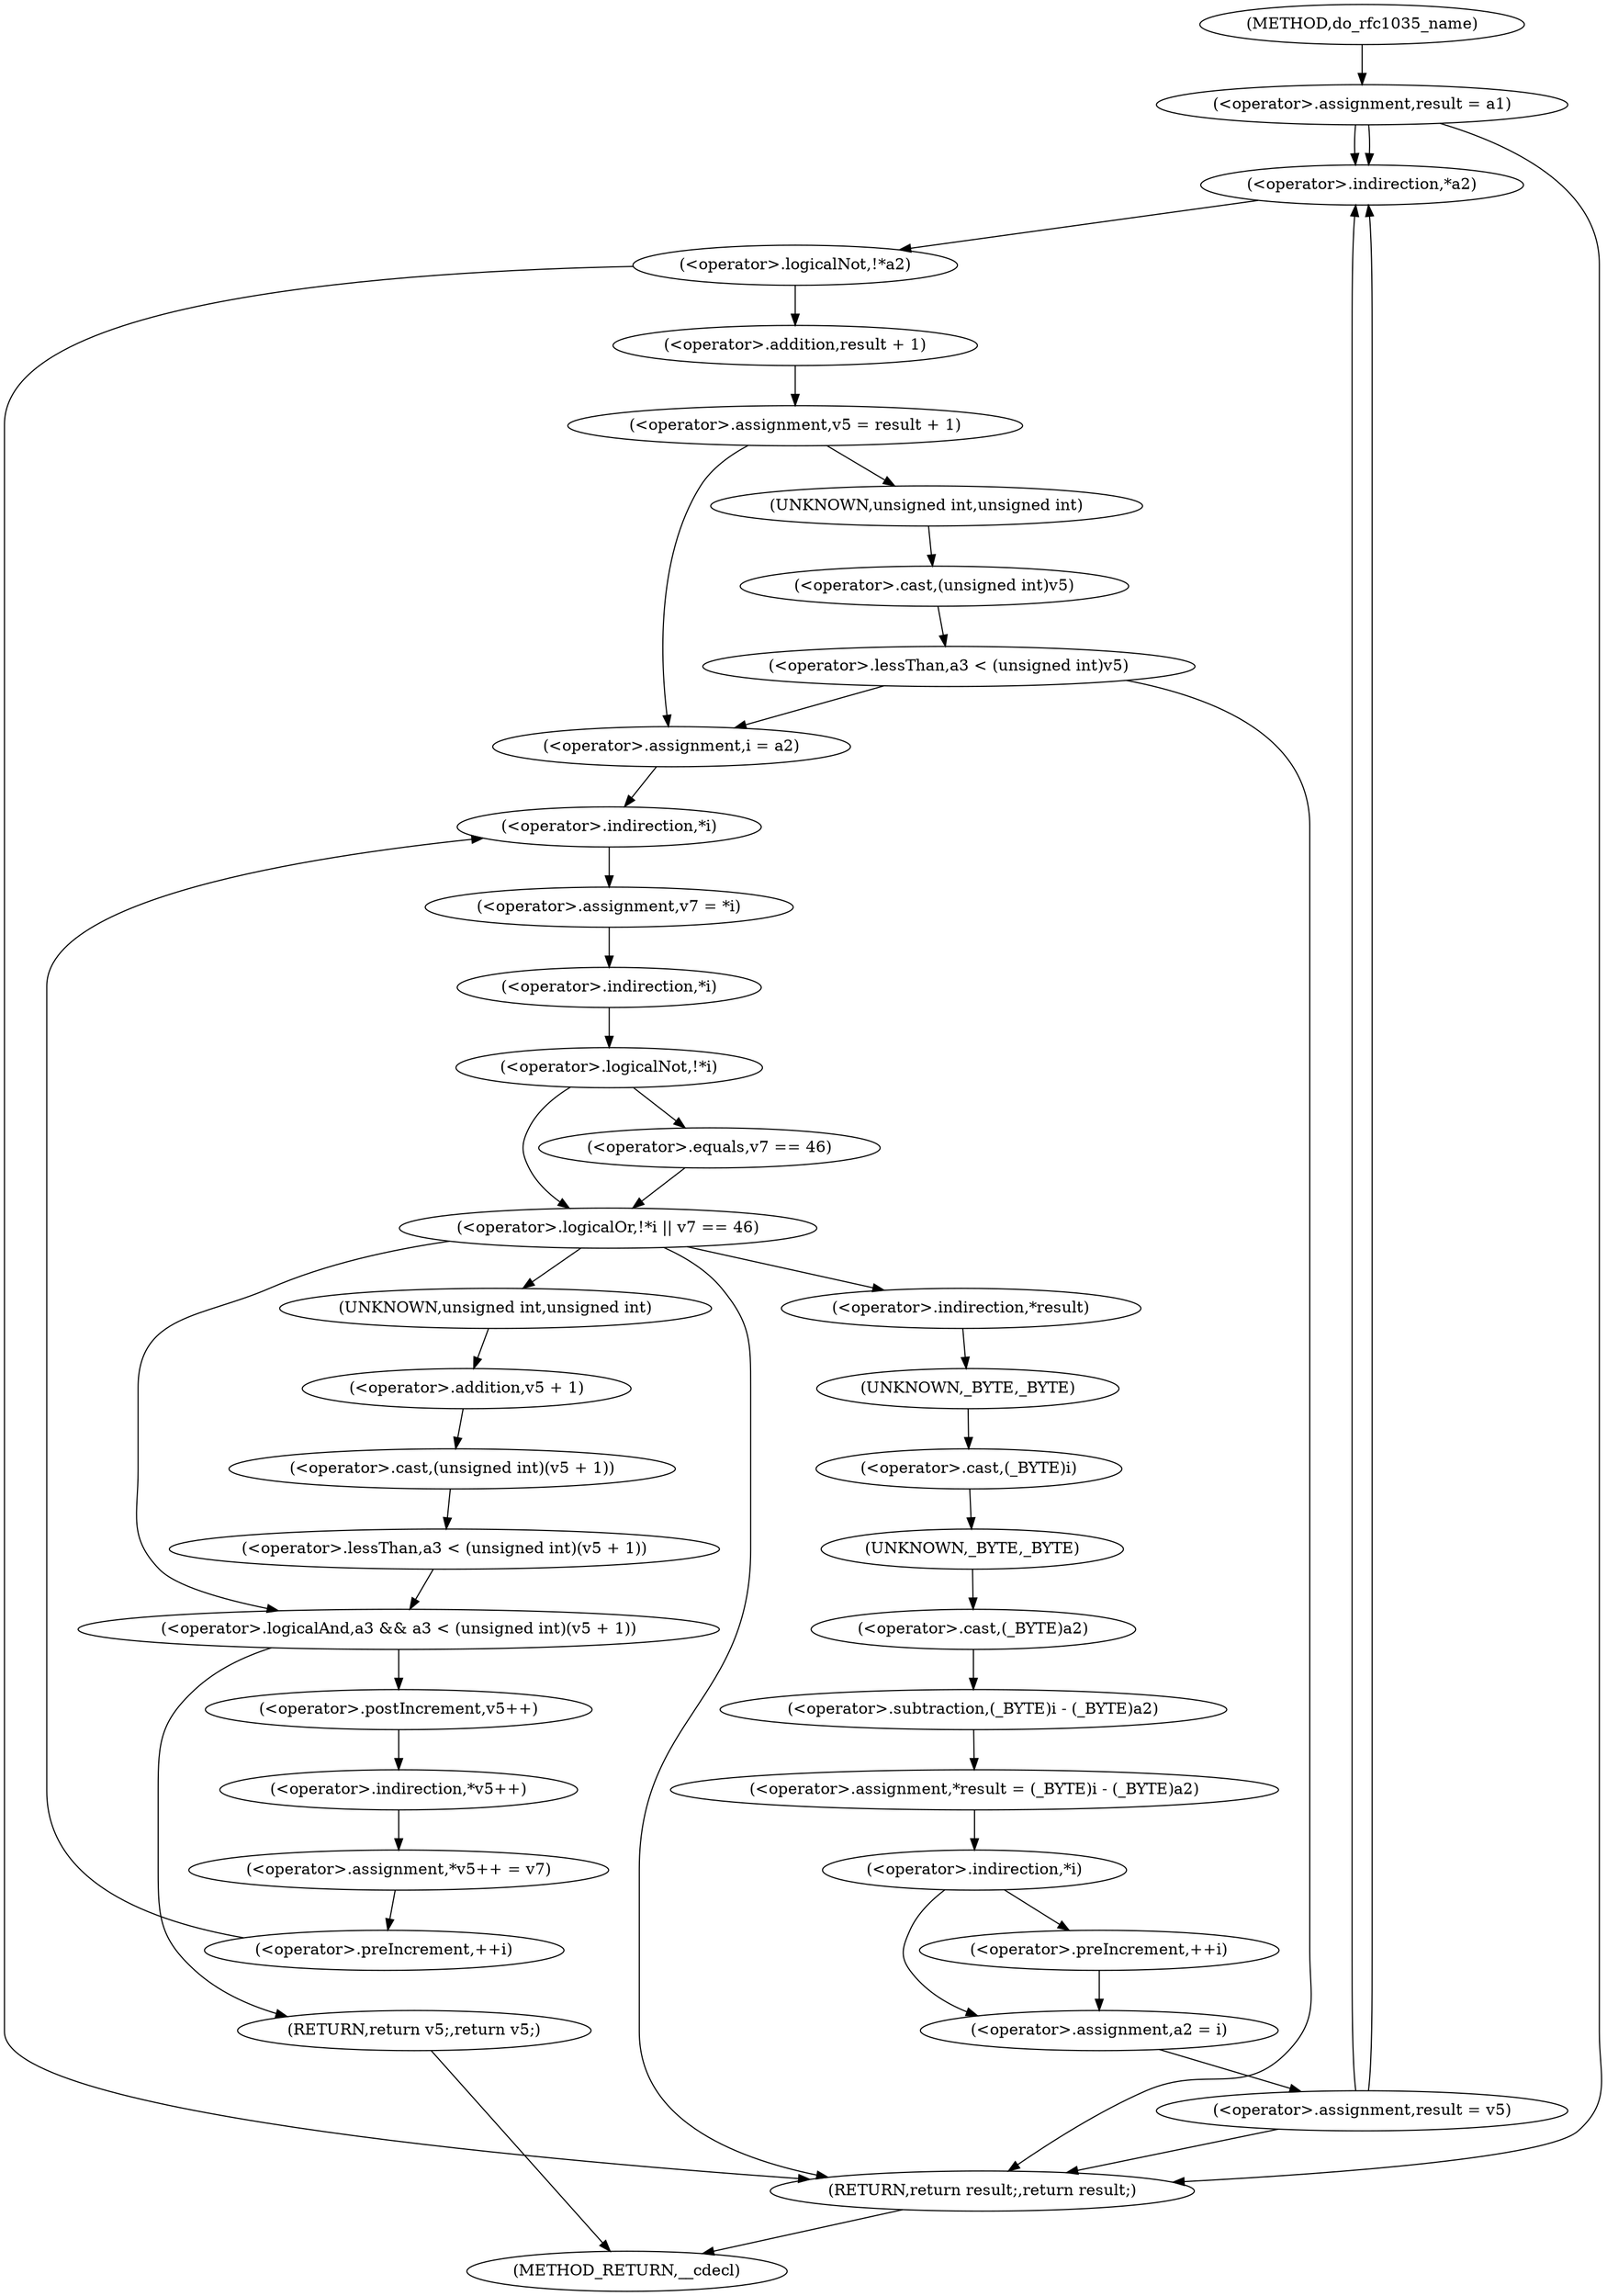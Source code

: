 digraph do_rfc1035_name {  
"1000115" [label = "(<operator>.assignment,result = a1)" ]
"1000119" [label = "(<operator>.assignment,result = v5)" ]
"1000124" [label = "(<operator>.logicalNot,!*a2)" ]
"1000125" [label = "(<operator>.indirection,*a2)" ]
"1000128" [label = "(<operator>.assignment,v5 = result + 1)" ]
"1000130" [label = "(<operator>.addition,result + 1)" ]
"1000137" [label = "(<operator>.lessThan,a3 < (unsigned int)v5)" ]
"1000139" [label = "(<operator>.cast,(unsigned int)v5)" ]
"1000140" [label = "(UNKNOWN,unsigned int,unsigned int)" ]
"1000144" [label = "(<operator>.assignment,i = a2)" ]
"1000147" [label = "(<operator>.preIncrement,++i)" ]
"1000150" [label = "(<operator>.assignment,v7 = *i)" ]
"1000152" [label = "(<operator>.indirection,*i)" ]
"1000155" [label = "(<operator>.logicalOr,!*i || v7 == 46)" ]
"1000156" [label = "(<operator>.logicalNot,!*i)" ]
"1000157" [label = "(<operator>.indirection,*i)" ]
"1000159" [label = "(<operator>.equals,v7 == 46)" ]
"1000164" [label = "(<operator>.logicalAnd,a3 && a3 < (unsigned int)(v5 + 1))" ]
"1000166" [label = "(<operator>.lessThan,a3 < (unsigned int)(v5 + 1))" ]
"1000168" [label = "(<operator>.cast,(unsigned int)(v5 + 1))" ]
"1000169" [label = "(UNKNOWN,unsigned int,unsigned int)" ]
"1000170" [label = "(<operator>.addition,v5 + 1)" ]
"1000173" [label = "(RETURN,return v5;,return v5;)" ]
"1000175" [label = "(<operator>.assignment,*v5++ = v7)" ]
"1000176" [label = "(<operator>.indirection,*v5++)" ]
"1000177" [label = "(<operator>.postIncrement,v5++)" ]
"1000180" [label = "(<operator>.assignment,*result = (_BYTE)i - (_BYTE)a2)" ]
"1000181" [label = "(<operator>.indirection,*result)" ]
"1000183" [label = "(<operator>.subtraction,(_BYTE)i - (_BYTE)a2)" ]
"1000184" [label = "(<operator>.cast,(_BYTE)i)" ]
"1000185" [label = "(UNKNOWN,_BYTE,_BYTE)" ]
"1000187" [label = "(<operator>.cast,(_BYTE)a2)" ]
"1000188" [label = "(UNKNOWN,_BYTE,_BYTE)" ]
"1000191" [label = "(<operator>.indirection,*i)" ]
"1000193" [label = "(<operator>.preIncrement,++i)" ]
"1000195" [label = "(<operator>.assignment,a2 = i)" ]
"1000198" [label = "(RETURN,return result;,return result;)" ]
"1000105" [label = "(METHOD,do_rfc1035_name)" ]
"1000200" [label = "(METHOD_RETURN,__cdecl)" ]
  "1000115" -> "1000125" 
  "1000115" -> "1000125" 
  "1000115" -> "1000198" 
  "1000119" -> "1000125" 
  "1000119" -> "1000125" 
  "1000119" -> "1000198" 
  "1000124" -> "1000198" 
  "1000124" -> "1000130" 
  "1000125" -> "1000124" 
  "1000128" -> "1000140" 
  "1000128" -> "1000144" 
  "1000130" -> "1000128" 
  "1000137" -> "1000198" 
  "1000137" -> "1000144" 
  "1000139" -> "1000137" 
  "1000140" -> "1000139" 
  "1000144" -> "1000152" 
  "1000147" -> "1000152" 
  "1000150" -> "1000157" 
  "1000152" -> "1000150" 
  "1000155" -> "1000181" 
  "1000155" -> "1000198" 
  "1000155" -> "1000164" 
  "1000155" -> "1000169" 
  "1000156" -> "1000155" 
  "1000156" -> "1000159" 
  "1000157" -> "1000156" 
  "1000159" -> "1000155" 
  "1000164" -> "1000173" 
  "1000164" -> "1000177" 
  "1000166" -> "1000164" 
  "1000168" -> "1000166" 
  "1000169" -> "1000170" 
  "1000170" -> "1000168" 
  "1000173" -> "1000200" 
  "1000175" -> "1000147" 
  "1000176" -> "1000175" 
  "1000177" -> "1000176" 
  "1000180" -> "1000191" 
  "1000181" -> "1000185" 
  "1000183" -> "1000180" 
  "1000184" -> "1000188" 
  "1000185" -> "1000184" 
  "1000187" -> "1000183" 
  "1000188" -> "1000187" 
  "1000191" -> "1000193" 
  "1000191" -> "1000195" 
  "1000193" -> "1000195" 
  "1000195" -> "1000119" 
  "1000198" -> "1000200" 
  "1000105" -> "1000115" 
}
